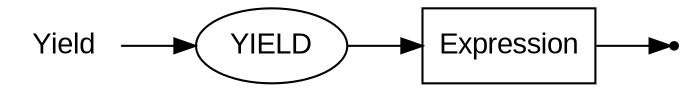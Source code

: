 digraph YIELD {
  rankdir=LR;
  node [fontname="Arial"];
  start [label="Yield" shape=plaintext];
  end [label="" shape=point];
  A [label="YIELD" shape=oval];
  B [label="Expression" shape=box];
  start -> A;
  A -> B;
  B -> end;
}